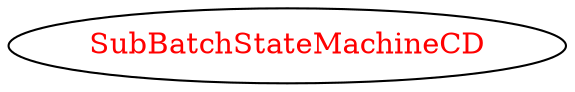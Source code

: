 digraph dependencyGraph {
 concentrate=true;
 ranksep="2.0";
 rankdir="LR"; 
 splines="ortho";
"SubBatchStateMachineCD" [fontcolor="red"];
}